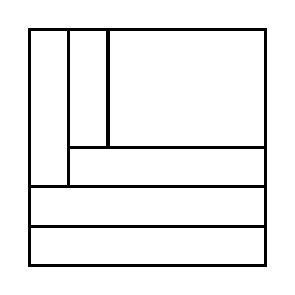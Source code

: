 \begin{tikzpicture}[very thick, scale=.5]
    \draw (0,2) rectangle (1,6);
    \draw (1,3) rectangle (2,6);
    \draw (2,3) rectangle (6,6);
    \draw (1,2) rectangle (6,3);
    \draw (0,1) rectangle (6,2);
    \draw (0,0) rectangle (6,1);
\end{tikzpicture}
